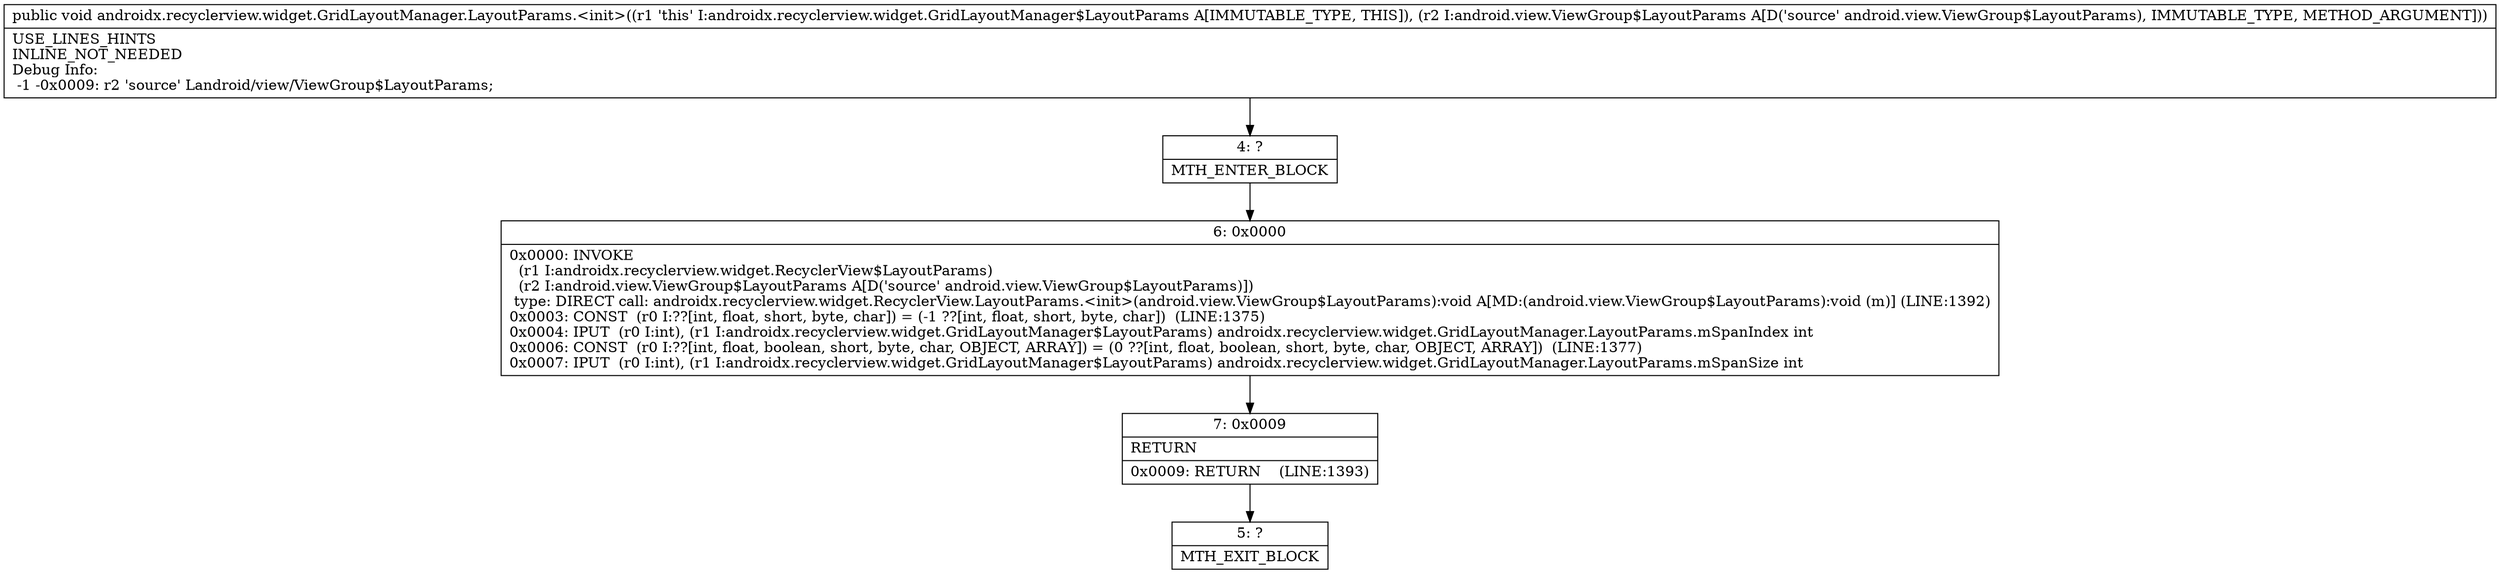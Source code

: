 digraph "CFG forandroidx.recyclerview.widget.GridLayoutManager.LayoutParams.\<init\>(Landroid\/view\/ViewGroup$LayoutParams;)V" {
Node_4 [shape=record,label="{4\:\ ?|MTH_ENTER_BLOCK\l}"];
Node_6 [shape=record,label="{6\:\ 0x0000|0x0000: INVOKE  \l  (r1 I:androidx.recyclerview.widget.RecyclerView$LayoutParams)\l  (r2 I:android.view.ViewGroup$LayoutParams A[D('source' android.view.ViewGroup$LayoutParams)])\l type: DIRECT call: androidx.recyclerview.widget.RecyclerView.LayoutParams.\<init\>(android.view.ViewGroup$LayoutParams):void A[MD:(android.view.ViewGroup$LayoutParams):void (m)] (LINE:1392)\l0x0003: CONST  (r0 I:??[int, float, short, byte, char]) = (\-1 ??[int, float, short, byte, char])  (LINE:1375)\l0x0004: IPUT  (r0 I:int), (r1 I:androidx.recyclerview.widget.GridLayoutManager$LayoutParams) androidx.recyclerview.widget.GridLayoutManager.LayoutParams.mSpanIndex int \l0x0006: CONST  (r0 I:??[int, float, boolean, short, byte, char, OBJECT, ARRAY]) = (0 ??[int, float, boolean, short, byte, char, OBJECT, ARRAY])  (LINE:1377)\l0x0007: IPUT  (r0 I:int), (r1 I:androidx.recyclerview.widget.GridLayoutManager$LayoutParams) androidx.recyclerview.widget.GridLayoutManager.LayoutParams.mSpanSize int \l}"];
Node_7 [shape=record,label="{7\:\ 0x0009|RETURN\l|0x0009: RETURN    (LINE:1393)\l}"];
Node_5 [shape=record,label="{5\:\ ?|MTH_EXIT_BLOCK\l}"];
MethodNode[shape=record,label="{public void androidx.recyclerview.widget.GridLayoutManager.LayoutParams.\<init\>((r1 'this' I:androidx.recyclerview.widget.GridLayoutManager$LayoutParams A[IMMUTABLE_TYPE, THIS]), (r2 I:android.view.ViewGroup$LayoutParams A[D('source' android.view.ViewGroup$LayoutParams), IMMUTABLE_TYPE, METHOD_ARGUMENT]))  | USE_LINES_HINTS\lINLINE_NOT_NEEDED\lDebug Info:\l  \-1 \-0x0009: r2 'source' Landroid\/view\/ViewGroup$LayoutParams;\l}"];
MethodNode -> Node_4;Node_4 -> Node_6;
Node_6 -> Node_7;
Node_7 -> Node_5;
}

